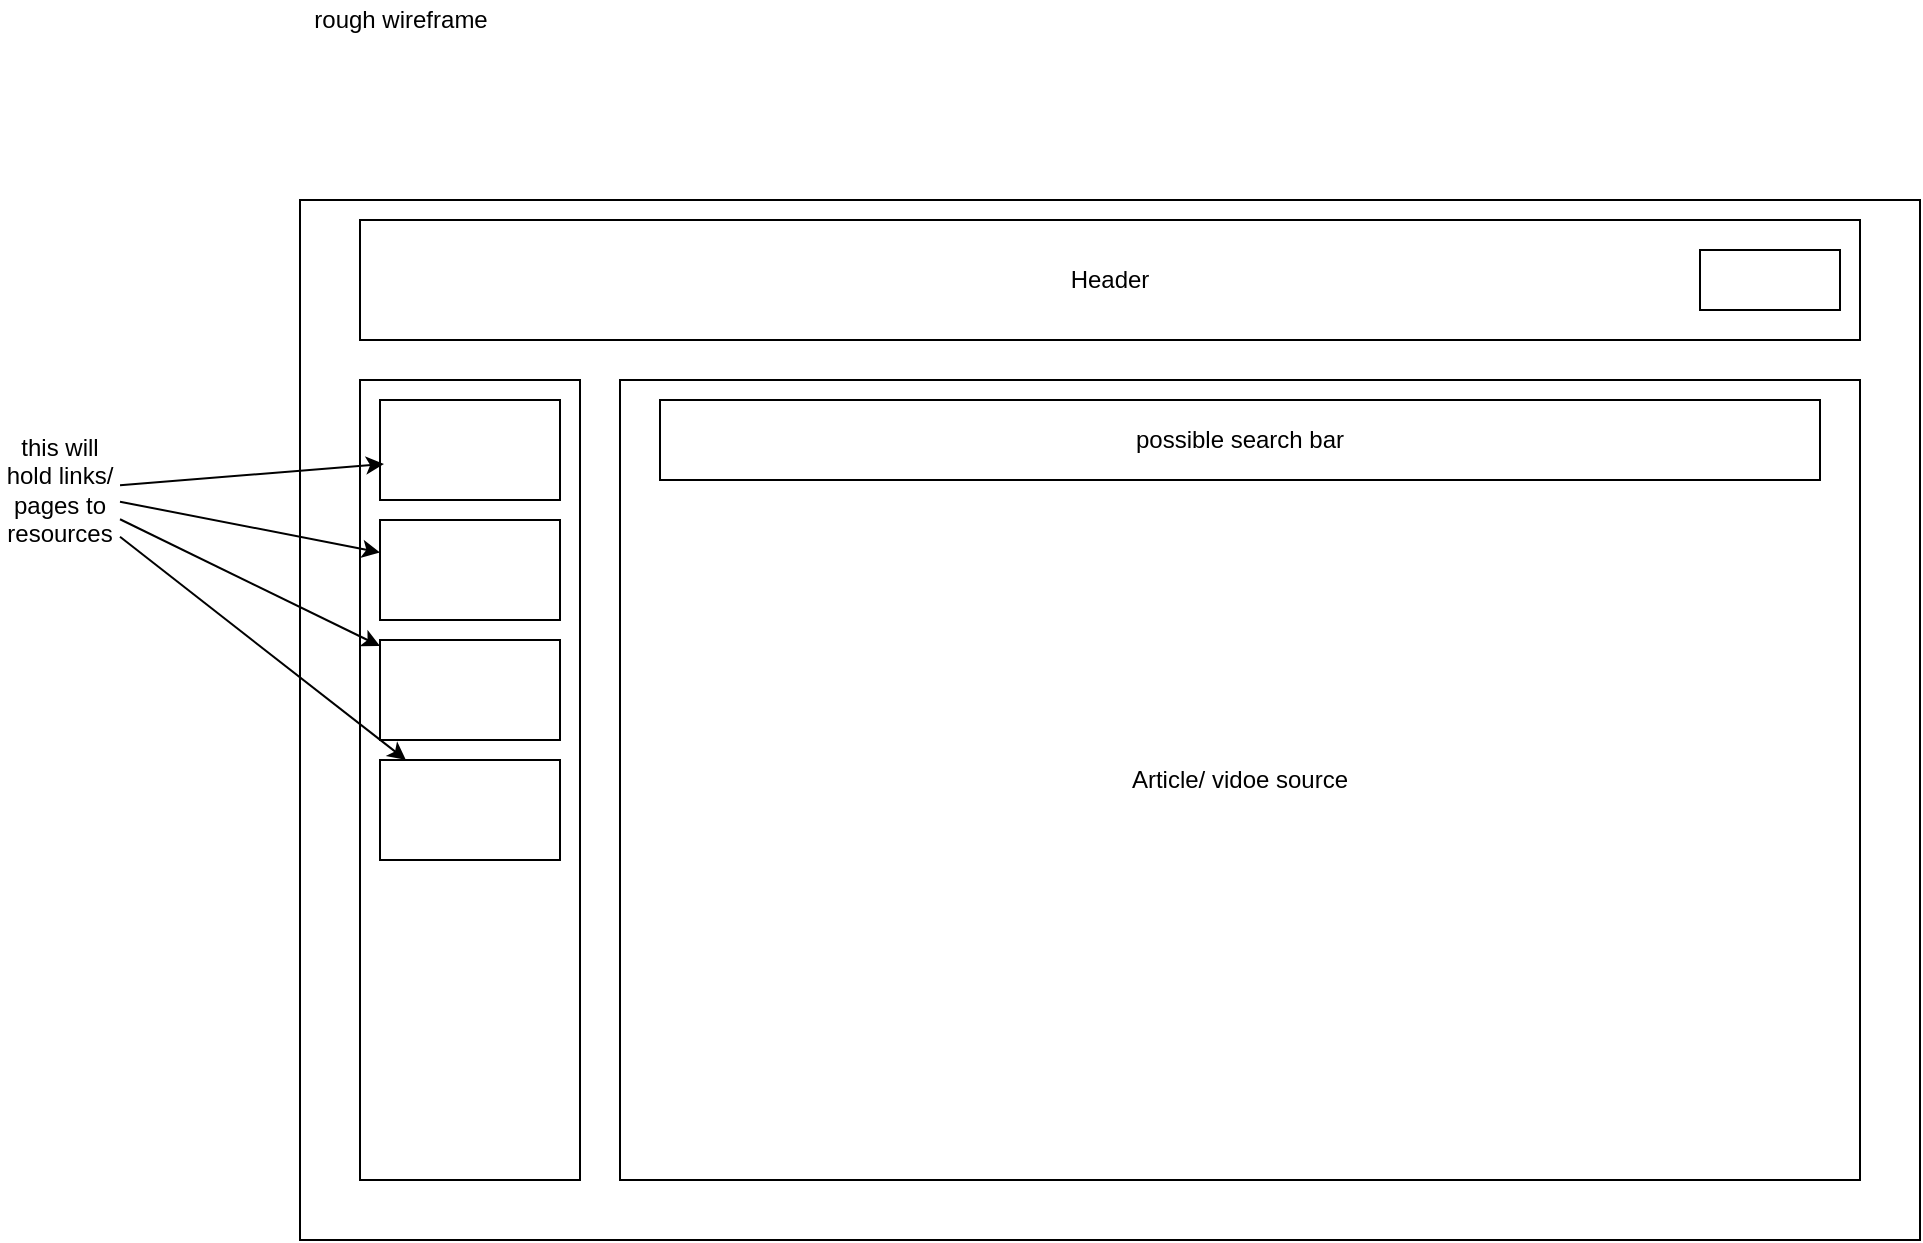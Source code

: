 <mxfile>
    <diagram id="tspx82X0dDo3bYh5oglf" name="Page-1">
        <mxGraphModel dx="2002" dy="663" grid="1" gridSize="10" guides="1" tooltips="1" connect="1" arrows="1" fold="1" page="1" pageScale="1" pageWidth="850" pageHeight="1100" math="0" shadow="0">
            <root>
                <mxCell id="0"/>
                <mxCell id="1" parent="0"/>
                <mxCell id="2" value="rough wireframe" style="text;html=1;align=center;verticalAlign=middle;resizable=0;points=[];autosize=1;strokeColor=none;fillColor=none;" vertex="1" parent="1">
                    <mxGeometry x="20" y="40" width="100" height="20" as="geometry"/>
                </mxCell>
                <mxCell id="5" value="" style="rounded=0;whiteSpace=wrap;html=1;" vertex="1" parent="1">
                    <mxGeometry x="20" y="140" width="810" height="520" as="geometry"/>
                </mxCell>
                <mxCell id="6" value="Header" style="rounded=0;whiteSpace=wrap;html=1;" vertex="1" parent="1">
                    <mxGeometry x="50" y="150" width="750" height="60" as="geometry"/>
                </mxCell>
                <mxCell id="7" value="" style="rounded=0;whiteSpace=wrap;html=1;" vertex="1" parent="1">
                    <mxGeometry x="50" y="230" width="110" height="400" as="geometry"/>
                </mxCell>
                <mxCell id="12" value="" style="rounded=0;whiteSpace=wrap;html=1;" vertex="1" parent="1">
                    <mxGeometry x="60" y="300" width="90" height="50" as="geometry"/>
                </mxCell>
                <mxCell id="13" value="" style="rounded=0;whiteSpace=wrap;html=1;" vertex="1" parent="1">
                    <mxGeometry x="60" y="240" width="90" height="50" as="geometry"/>
                </mxCell>
                <mxCell id="14" value="" style="rounded=0;whiteSpace=wrap;html=1;" vertex="1" parent="1">
                    <mxGeometry x="60" y="360" width="90" height="50" as="geometry"/>
                </mxCell>
                <mxCell id="15" value="" style="rounded=0;whiteSpace=wrap;html=1;" vertex="1" parent="1">
                    <mxGeometry x="60" y="420" width="90" height="50" as="geometry"/>
                </mxCell>
                <mxCell id="17" value="" style="edgeStyle=none;html=1;entryX=0.022;entryY=0.64;entryDx=0;entryDy=0;entryPerimeter=0;" edge="1" parent="1" source="16" target="13">
                    <mxGeometry relative="1" as="geometry"/>
                </mxCell>
                <mxCell id="19" style="edgeStyle=none;html=1;" edge="1" parent="1" source="16" target="12">
                    <mxGeometry relative="1" as="geometry"/>
                </mxCell>
                <mxCell id="20" style="edgeStyle=none;html=1;" edge="1" parent="1" source="16" target="14">
                    <mxGeometry relative="1" as="geometry"/>
                </mxCell>
                <mxCell id="21" style="edgeStyle=none;html=1;" edge="1" parent="1" source="16" target="15">
                    <mxGeometry relative="1" as="geometry"/>
                </mxCell>
                <mxCell id="16" value="this will hold links/ pages to resources" style="text;html=1;strokeColor=none;fillColor=none;align=center;verticalAlign=middle;whiteSpace=wrap;rounded=0;" vertex="1" parent="1">
                    <mxGeometry x="-130" y="250" width="60" height="70" as="geometry"/>
                </mxCell>
                <mxCell id="18" value="Article/ vidoe source" style="rounded=0;whiteSpace=wrap;html=1;" vertex="1" parent="1">
                    <mxGeometry x="180" y="230" width="620" height="400" as="geometry"/>
                </mxCell>
                <mxCell id="22" value="" style="rounded=0;whiteSpace=wrap;html=1;" vertex="1" parent="1">
                    <mxGeometry x="720" y="165" width="70" height="30" as="geometry"/>
                </mxCell>
                <mxCell id="23" value="possible search bar" style="rounded=0;whiteSpace=wrap;html=1;" vertex="1" parent="1">
                    <mxGeometry x="200" y="240" width="580" height="40" as="geometry"/>
                </mxCell>
            </root>
        </mxGraphModel>
    </diagram>
</mxfile>